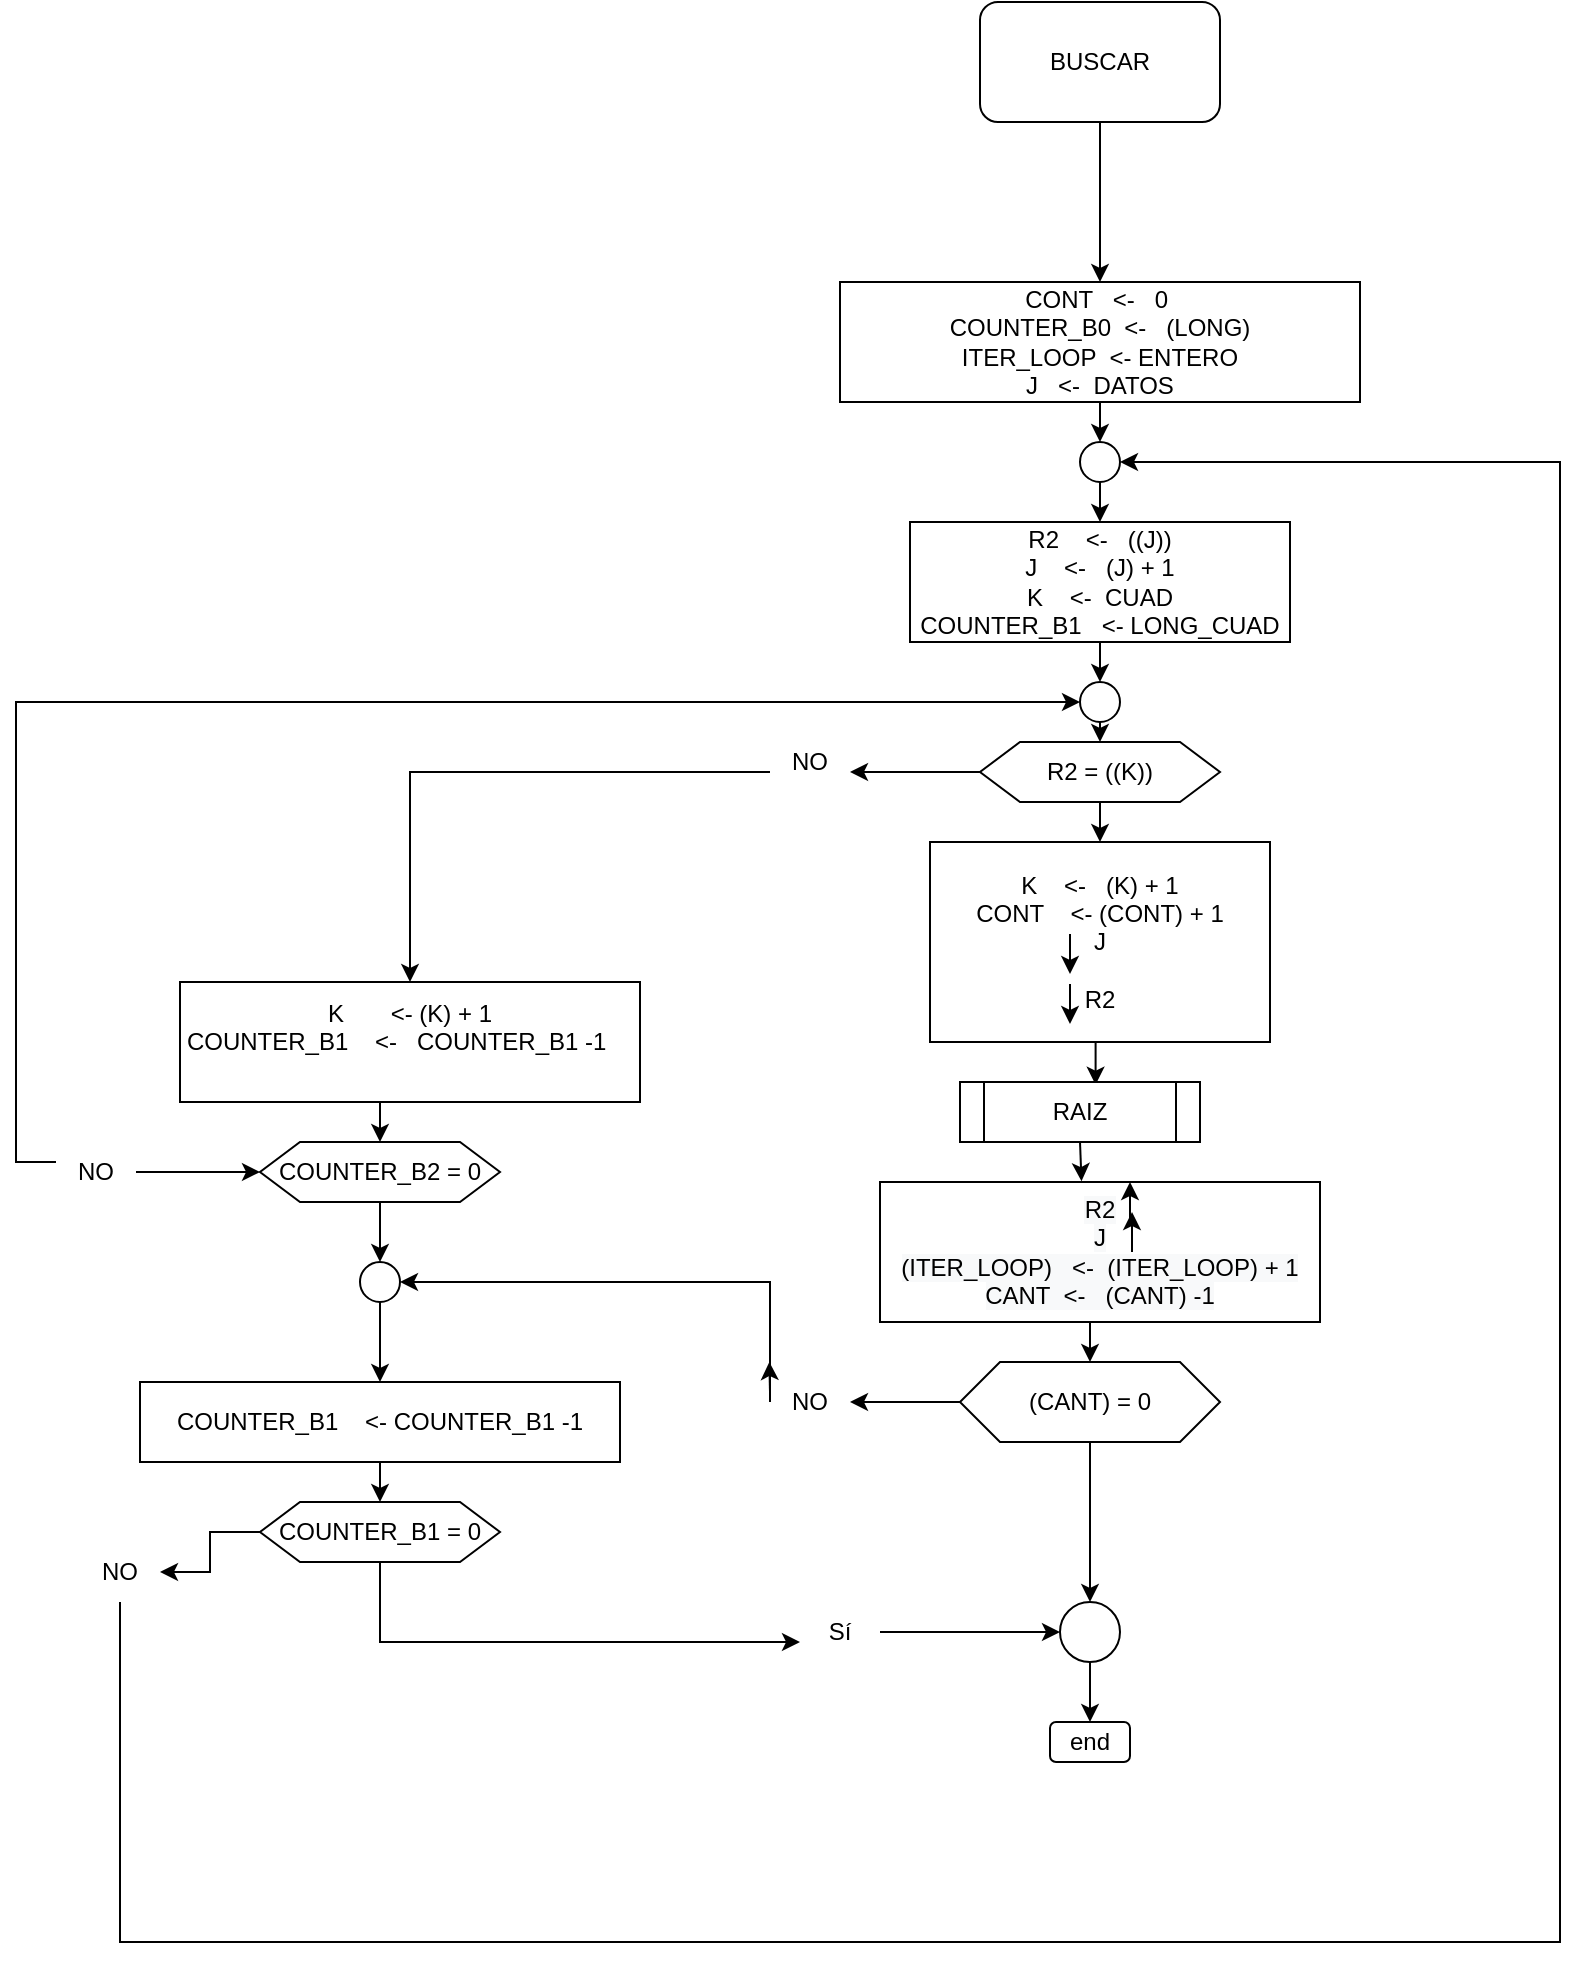 <mxfile version="14.2.9" type="device"><diagram id="iZ_ZYq0xXJVliPeZB-G1" name="Page-1"><mxGraphModel dx="682" dy="601" grid="1" gridSize="10" guides="1" tooltips="1" connect="1" arrows="1" fold="1" page="1" pageScale="1" pageWidth="850" pageHeight="1100" math="0" shadow="0"><root><mxCell id="0"/><mxCell id="1" parent="0"/><mxCell id="SLaoNvNGc2afRtoPaQx8-7" style="edgeStyle=orthogonalEdgeStyle;rounded=0;orthogonalLoop=1;jettySize=auto;html=1;exitX=0.5;exitY=1;exitDx=0;exitDy=0;entryX=0.5;entryY=0;entryDx=0;entryDy=0;" parent="1" source="SLaoNvNGc2afRtoPaQx8-1" target="SLaoNvNGc2afRtoPaQx8-2" edge="1"><mxGeometry relative="1" as="geometry"/></mxCell><mxCell id="SLaoNvNGc2afRtoPaQx8-1" value="BUSCAR" style="rounded=1;whiteSpace=wrap;html=1;" parent="1" vertex="1"><mxGeometry x="490" y="120" width="120" height="60" as="geometry"/></mxCell><mxCell id="SLaoNvNGc2afRtoPaQx8-2" value="CONT &amp;nbsp; &amp;lt;- &amp;nbsp; 0&amp;nbsp;&lt;br&gt;COUNTER_B0 &amp;nbsp;&amp;lt;- &amp;nbsp; (LONG)&lt;br&gt;ITER_LOOP &amp;nbsp;&amp;lt;- ENTERO&lt;br&gt;J &amp;nbsp; &amp;lt;- &amp;nbsp;DATOS" style="rounded=0;whiteSpace=wrap;html=1;" parent="1" vertex="1"><mxGeometry x="420" y="260" width="260" height="60" as="geometry"/></mxCell><mxCell id="SLaoNvNGc2afRtoPaQx8-50" style="edgeStyle=orthogonalEdgeStyle;rounded=0;orthogonalLoop=1;jettySize=auto;html=1;exitX=0.5;exitY=1;exitDx=0;exitDy=0;entryX=0.5;entryY=0;entryDx=0;entryDy=0;" parent="1" target="SLaoNvNGc2afRtoPaQx8-49" edge="1"><mxGeometry relative="1" as="geometry"><mxPoint x="550" y="560" as="sourcePoint"/></mxGeometry></mxCell><mxCell id="SLaoNvNGc2afRtoPaQx8-103" style="edgeStyle=orthogonalEdgeStyle;rounded=0;orthogonalLoop=1;jettySize=auto;html=1;exitX=0.5;exitY=1;exitDx=0;exitDy=0;entryX=0.5;entryY=0;entryDx=0;entryDy=0;" parent="1" source="SLaoNvNGc2afRtoPaQx8-48" target="SLaoNvNGc2afRtoPaQx8-98" edge="1"><mxGeometry relative="1" as="geometry"/></mxCell><mxCell id="SLaoNvNGc2afRtoPaQx8-48" value="&lt;span&gt;R2 &amp;nbsp; &amp;nbsp;&amp;lt;- &amp;nbsp; ((J))&lt;br&gt;J &amp;nbsp; &amp;nbsp;&amp;lt;- &amp;nbsp; (J) + 1&lt;br&gt;K &amp;nbsp; &amp;nbsp;&amp;lt;- &amp;nbsp;CUAD&lt;br&gt;COUNTER_B1 &amp;nbsp; &amp;lt;- LONG_CUAD&lt;br&gt;&lt;/span&gt;" style="rounded=0;whiteSpace=wrap;html=1;" parent="1" vertex="1"><mxGeometry x="455" y="380" width="190" height="60" as="geometry"/></mxCell><mxCell id="SLaoNvNGc2afRtoPaQx8-52" style="edgeStyle=orthogonalEdgeStyle;rounded=0;orthogonalLoop=1;jettySize=auto;html=1;exitX=0.5;exitY=1;exitDx=0;exitDy=0;entryX=0.5;entryY=0;entryDx=0;entryDy=0;" parent="1" source="SLaoNvNGc2afRtoPaQx8-49" edge="1"><mxGeometry relative="1" as="geometry"><mxPoint x="550" y="640" as="targetPoint"/></mxGeometry></mxCell><mxCell id="SLaoNvNGc2afRtoPaQx8-109" style="edgeStyle=orthogonalEdgeStyle;rounded=0;orthogonalLoop=1;jettySize=auto;html=1;exitX=0.5;exitY=1;exitDx=0;exitDy=0;entryX=0.565;entryY=0.045;entryDx=0;entryDy=0;entryPerimeter=0;" parent="1" source="SLaoNvNGc2afRtoPaQx8-49" target="SLaoNvNGc2afRtoPaQx8-108" edge="1"><mxGeometry relative="1" as="geometry"/></mxCell><mxCell id="SLaoNvNGc2afRtoPaQx8-49" value="K &amp;nbsp; &amp;nbsp;&amp;lt;- &amp;nbsp; (K) + 1&lt;br&gt;CONT &amp;nbsp; &amp;nbsp;&amp;lt;- (CONT) + 1&lt;br&gt;J&lt;br&gt;&lt;br&gt;R2" style="rounded=0;whiteSpace=wrap;html=1;" parent="1" vertex="1"><mxGeometry x="465" y="540" width="170" height="100" as="geometry"/></mxCell><mxCell id="SLaoNvNGc2afRtoPaQx8-116" style="edgeStyle=orthogonalEdgeStyle;rounded=0;orthogonalLoop=1;jettySize=auto;html=1;" parent="1" source="SLaoNvNGc2afRtoPaQx8-54" target="SLaoNvNGc2afRtoPaQx8-61" edge="1"><mxGeometry relative="1" as="geometry"/></mxCell><mxCell id="SLaoNvNGc2afRtoPaQx8-157" style="edgeStyle=orthogonalEdgeStyle;rounded=0;orthogonalLoop=1;jettySize=auto;html=1;exitX=0;exitY=0.5;exitDx=0;exitDy=0;entryX=1;entryY=0.5;entryDx=0;entryDy=0;" parent="1" source="SLaoNvNGc2afRtoPaQx8-54" target="SLaoNvNGc2afRtoPaQx8-131" edge="1"><mxGeometry relative="1" as="geometry"/></mxCell><mxCell id="SLaoNvNGc2afRtoPaQx8-54" value="(CANT) = 0" style="shape=hexagon;perimeter=hexagonPerimeter2;whiteSpace=wrap;html=1;fixedSize=1;" parent="1" vertex="1"><mxGeometry x="480" y="800" width="130" height="40" as="geometry"/></mxCell><mxCell id="SLaoNvNGc2afRtoPaQx8-122" style="edgeStyle=orthogonalEdgeStyle;rounded=0;orthogonalLoop=1;jettySize=auto;html=1;exitX=0.5;exitY=1;exitDx=0;exitDy=0;entryX=0.5;entryY=0;entryDx=0;entryDy=0;" parent="1" source="SLaoNvNGc2afRtoPaQx8-61" target="SLaoNvNGc2afRtoPaQx8-119" edge="1"><mxGeometry relative="1" as="geometry"/></mxCell><mxCell id="SLaoNvNGc2afRtoPaQx8-61" value="" style="ellipse;whiteSpace=wrap;html=1;aspect=fixed;" parent="1" vertex="1"><mxGeometry x="530" y="920" width="30" height="30" as="geometry"/></mxCell><mxCell id="SLaoNvNGc2afRtoPaQx8-95" style="edgeStyle=orthogonalEdgeStyle;rounded=0;orthogonalLoop=1;jettySize=auto;html=1;exitX=0.5;exitY=1;exitDx=0;exitDy=0;entryX=0.5;entryY=0;entryDx=0;entryDy=0;" parent="1" source="SLaoNvNGc2afRtoPaQx8-90" target="SLaoNvNGc2afRtoPaQx8-48" edge="1"><mxGeometry relative="1" as="geometry"/></mxCell><mxCell id="SLaoNvNGc2afRtoPaQx8-90" value="" style="ellipse;whiteSpace=wrap;html=1;aspect=fixed;" parent="1" vertex="1"><mxGeometry x="540" y="340" width="20" height="20" as="geometry"/></mxCell><mxCell id="SLaoNvNGc2afRtoPaQx8-91" value="" style="endArrow=classic;html=1;exitX=0.5;exitY=1;exitDx=0;exitDy=0;" parent="1" source="SLaoNvNGc2afRtoPaQx8-2" target="SLaoNvNGc2afRtoPaQx8-90" edge="1"><mxGeometry width="50" height="50" relative="1" as="geometry"><mxPoint x="550" y="320" as="sourcePoint"/><mxPoint x="550" y="370" as="targetPoint"/></mxGeometry></mxCell><mxCell id="SLaoNvNGc2afRtoPaQx8-149" style="edgeStyle=orthogonalEdgeStyle;rounded=0;orthogonalLoop=1;jettySize=auto;html=1;exitX=0.5;exitY=1;exitDx=0;exitDy=0;entryX=0.5;entryY=0;entryDx=0;entryDy=0;" parent="1" source="SLaoNvNGc2afRtoPaQx8-98" target="SLaoNvNGc2afRtoPaQx8-104" edge="1"><mxGeometry relative="1" as="geometry"/></mxCell><mxCell id="SLaoNvNGc2afRtoPaQx8-98" value="" style="ellipse;whiteSpace=wrap;html=1;aspect=fixed;" parent="1" vertex="1"><mxGeometry x="540" y="460" width="20" height="20" as="geometry"/></mxCell><mxCell id="SLaoNvNGc2afRtoPaQx8-105" style="edgeStyle=orthogonalEdgeStyle;rounded=0;orthogonalLoop=1;jettySize=auto;html=1;exitX=0.5;exitY=1;exitDx=0;exitDy=0;entryX=0.5;entryY=0;entryDx=0;entryDy=0;" parent="1" source="SLaoNvNGc2afRtoPaQx8-104" target="SLaoNvNGc2afRtoPaQx8-49" edge="1"><mxGeometry relative="1" as="geometry"/></mxCell><mxCell id="SLaoNvNGc2afRtoPaQx8-139" style="edgeStyle=orthogonalEdgeStyle;rounded=0;orthogonalLoop=1;jettySize=auto;html=1;exitX=0;exitY=0.5;exitDx=0;exitDy=0;entryX=1;entryY=0.75;entryDx=0;entryDy=0;" parent="1" source="SLaoNvNGc2afRtoPaQx8-104" target="SLaoNvNGc2afRtoPaQx8-132" edge="1"><mxGeometry relative="1" as="geometry"/></mxCell><mxCell id="SLaoNvNGc2afRtoPaQx8-104" value="R2 = ((K))" style="shape=hexagon;perimeter=hexagonPerimeter2;whiteSpace=wrap;html=1;fixedSize=1;" parent="1" vertex="1"><mxGeometry x="490" y="490" width="120" height="30" as="geometry"/></mxCell><mxCell id="SLaoNvNGc2afRtoPaQx8-106" value="" style="endArrow=classic;html=1;" parent="1" edge="1"><mxGeometry width="50" height="50" relative="1" as="geometry"><mxPoint x="535" y="586" as="sourcePoint"/><mxPoint x="535" y="606" as="targetPoint"/><Array as="points"><mxPoint x="535" y="596"/><mxPoint x="535" y="586"/></Array></mxGeometry></mxCell><mxCell id="SLaoNvNGc2afRtoPaQx8-107" value="" style="endArrow=classic;html=1;" parent="1" edge="1"><mxGeometry width="50" height="50" relative="1" as="geometry"><mxPoint x="535" y="611" as="sourcePoint"/><mxPoint x="535" y="631" as="targetPoint"/><Array as="points"><mxPoint x="535" y="621"/></Array></mxGeometry></mxCell><mxCell id="SLaoNvNGc2afRtoPaQx8-111" style="edgeStyle=orthogonalEdgeStyle;rounded=0;orthogonalLoop=1;jettySize=auto;html=1;exitX=0.5;exitY=1;exitDx=0;exitDy=0;entryX=0.458;entryY=-0.006;entryDx=0;entryDy=0;entryPerimeter=0;" parent="1" source="SLaoNvNGc2afRtoPaQx8-108" target="SLaoNvNGc2afRtoPaQx8-110" edge="1"><mxGeometry relative="1" as="geometry"/></mxCell><mxCell id="SLaoNvNGc2afRtoPaQx8-108" value="RAIZ" style="shape=process;whiteSpace=wrap;html=1;backgroundOutline=1;" parent="1" vertex="1"><mxGeometry x="480" y="660" width="120" height="30" as="geometry"/></mxCell><mxCell id="SLaoNvNGc2afRtoPaQx8-115" style="edgeStyle=orthogonalEdgeStyle;rounded=0;orthogonalLoop=1;jettySize=auto;html=1;exitX=0.5;exitY=1;exitDx=0;exitDy=0;entryX=0.5;entryY=0;entryDx=0;entryDy=0;" parent="1" source="SLaoNvNGc2afRtoPaQx8-110" target="SLaoNvNGc2afRtoPaQx8-54" edge="1"><mxGeometry relative="1" as="geometry"/></mxCell><mxCell id="SLaoNvNGc2afRtoPaQx8-110" value="&lt;span style=&quot;color: rgb(0 , 0 , 0) ; font-family: &amp;#34;helvetica&amp;#34; ; font-size: 12px ; font-style: normal ; font-weight: normal ; letter-spacing: normal ; text-align: center ; text-indent: 0px ; text-transform: none ; word-spacing: 0px ; background-color: rgb(248 , 249 , 250) ; text-decoration: none ; display: inline ; float: none&quot;&gt;R2&lt;br&gt;J&lt;br&gt;(ITER_LOOP) &amp;nbsp; &amp;lt;- &amp;nbsp;(ITER_LOOP) + 1&lt;br&gt;CANT &amp;nbsp;&amp;lt;- &amp;nbsp; (CANT) -1&lt;br&gt;&lt;/span&gt;" style="rounded=0;whiteSpace=wrap;html=1;" parent="1" vertex="1"><mxGeometry x="440" y="710" width="220" height="70" as="geometry"/></mxCell><mxCell id="SLaoNvNGc2afRtoPaQx8-119" value="end" style="rounded=1;whiteSpace=wrap;html=1;" parent="1" vertex="1"><mxGeometry x="525" y="980" width="40" height="20" as="geometry"/></mxCell><mxCell id="SLaoNvNGc2afRtoPaQx8-124" style="edgeStyle=orthogonalEdgeStyle;rounded=0;orthogonalLoop=1;jettySize=auto;html=1;exitX=1;exitY=0.5;exitDx=0;exitDy=0;entryX=0;entryY=0.5;entryDx=0;entryDy=0;" parent="1" source="SLaoNvNGc2afRtoPaQx8-125" target="SLaoNvNGc2afRtoPaQx8-61" edge="1"><mxGeometry relative="1" as="geometry"/></mxCell><mxCell id="SLaoNvNGc2afRtoPaQx8-125" value="Sí" style="text;html=1;strokeColor=none;fillColor=none;align=center;verticalAlign=middle;whiteSpace=wrap;rounded=0;" parent="1" vertex="1"><mxGeometry x="400" y="925" width="40" height="20" as="geometry"/></mxCell><mxCell id="SLaoNvNGc2afRtoPaQx8-138" style="edgeStyle=orthogonalEdgeStyle;rounded=0;orthogonalLoop=1;jettySize=auto;html=1;exitX=0.5;exitY=1;exitDx=0;exitDy=0;entryX=0.5;entryY=0;entryDx=0;entryDy=0;" parent="1" source="SLaoNvNGc2afRtoPaQx8-127" target="SLaoNvNGc2afRtoPaQx8-128" edge="1"><mxGeometry relative="1" as="geometry"/></mxCell><mxCell id="SLaoNvNGc2afRtoPaQx8-127" value="K &amp;nbsp; &amp;nbsp; &amp;nbsp; &amp;lt;- (K) + 1&lt;br&gt;COUNTER_B1 &amp;nbsp; &amp;nbsp;&amp;lt;- &amp;nbsp; COUNTER_B1 -1 &amp;nbsp; &amp;nbsp; &amp;nbsp;" style="rounded=0;whiteSpace=wrap;html=1;" parent="1" vertex="1"><mxGeometry x="90" y="610" width="230" height="60" as="geometry"/></mxCell><mxCell id="SLaoNvNGc2afRtoPaQx8-150" style="edgeStyle=orthogonalEdgeStyle;rounded=0;orthogonalLoop=1;jettySize=auto;html=1;entryX=0.5;entryY=0;entryDx=0;entryDy=0;" parent="1" source="SLaoNvNGc2afRtoPaQx8-147" target="SLaoNvNGc2afRtoPaQx8-129" edge="1"><mxGeometry relative="1" as="geometry"/></mxCell><mxCell id="SLaoNvNGc2afRtoPaQx8-128" value="COUNTER_B2 = 0" style="shape=hexagon;perimeter=hexagonPerimeter2;whiteSpace=wrap;html=1;fixedSize=1;" parent="1" vertex="1"><mxGeometry x="130" y="690" width="120" height="30" as="geometry"/></mxCell><mxCell id="SLaoNvNGc2afRtoPaQx8-136" style="edgeStyle=orthogonalEdgeStyle;rounded=0;orthogonalLoop=1;jettySize=auto;html=1;exitX=0.5;exitY=1;exitDx=0;exitDy=0;entryX=0.5;entryY=0;entryDx=0;entryDy=0;" parent="1" source="SLaoNvNGc2afRtoPaQx8-129" target="SLaoNvNGc2afRtoPaQx8-130" edge="1"><mxGeometry relative="1" as="geometry"/></mxCell><mxCell id="SLaoNvNGc2afRtoPaQx8-129" value="COUNTER_B1 &amp;nbsp; &amp;nbsp;&amp;lt;- COUNTER_B1 -1" style="rounded=0;whiteSpace=wrap;html=1;" parent="1" vertex="1"><mxGeometry x="70" y="810" width="240" height="40" as="geometry"/></mxCell><mxCell id="SLaoNvNGc2afRtoPaQx8-135" style="edgeStyle=orthogonalEdgeStyle;rounded=0;orthogonalLoop=1;jettySize=auto;html=1;exitX=0.5;exitY=1;exitDx=0;exitDy=0;entryX=0;entryY=0.75;entryDx=0;entryDy=0;" parent="1" source="SLaoNvNGc2afRtoPaQx8-130" target="SLaoNvNGc2afRtoPaQx8-125" edge="1"><mxGeometry relative="1" as="geometry"/></mxCell><mxCell id="SLaoNvNGc2afRtoPaQx8-161" style="edgeStyle=orthogonalEdgeStyle;rounded=0;orthogonalLoop=1;jettySize=auto;html=1;exitX=0;exitY=0.5;exitDx=0;exitDy=0;entryX=1;entryY=0.5;entryDx=0;entryDy=0;" parent="1" source="SLaoNvNGc2afRtoPaQx8-130" target="SLaoNvNGc2afRtoPaQx8-134" edge="1"><mxGeometry relative="1" as="geometry"/></mxCell><mxCell id="SLaoNvNGc2afRtoPaQx8-130" value="COUNTER_B1 = 0" style="shape=hexagon;perimeter=hexagonPerimeter2;whiteSpace=wrap;html=1;fixedSize=1;" parent="1" vertex="1"><mxGeometry x="130" y="870" width="120" height="30" as="geometry"/></mxCell><mxCell id="SLaoNvNGc2afRtoPaQx8-158" style="edgeStyle=orthogonalEdgeStyle;rounded=0;orthogonalLoop=1;jettySize=auto;html=1;exitX=0;exitY=0.5;exitDx=0;exitDy=0;entryX=1;entryY=0.5;entryDx=0;entryDy=0;" parent="1" source="SLaoNvNGc2afRtoPaQx8-131" target="SLaoNvNGc2afRtoPaQx8-147" edge="1"><mxGeometry relative="1" as="geometry"><Array as="points"><mxPoint x="385" y="760"/></Array></mxGeometry></mxCell><mxCell id="SLaoNvNGc2afRtoPaQx8-162" style="edgeStyle=orthogonalEdgeStyle;rounded=0;orthogonalLoop=1;jettySize=auto;html=1;exitX=0;exitY=0.25;exitDx=0;exitDy=0;" parent="1" source="SLaoNvNGc2afRtoPaQx8-131" edge="1"><mxGeometry relative="1" as="geometry"><mxPoint x="384.667" y="800" as="targetPoint"/></mxGeometry></mxCell><mxCell id="SLaoNvNGc2afRtoPaQx8-131" value="NO" style="text;html=1;strokeColor=none;fillColor=none;align=center;verticalAlign=middle;whiteSpace=wrap;rounded=0;" parent="1" vertex="1"><mxGeometry x="385" y="810" width="40" height="20" as="geometry"/></mxCell><mxCell id="SLaoNvNGc2afRtoPaQx8-140" style="edgeStyle=orthogonalEdgeStyle;rounded=0;orthogonalLoop=1;jettySize=auto;html=1;exitX=0;exitY=0.75;exitDx=0;exitDy=0;" parent="1" source="SLaoNvNGc2afRtoPaQx8-132" target="SLaoNvNGc2afRtoPaQx8-127" edge="1"><mxGeometry relative="1" as="geometry"/></mxCell><mxCell id="SLaoNvNGc2afRtoPaQx8-132" value="NO" style="text;html=1;strokeColor=none;fillColor=none;align=center;verticalAlign=middle;whiteSpace=wrap;rounded=0;" parent="1" vertex="1"><mxGeometry x="385" y="490" width="40" height="20" as="geometry"/></mxCell><mxCell id="SLaoNvNGc2afRtoPaQx8-146" style="edgeStyle=orthogonalEdgeStyle;rounded=0;orthogonalLoop=1;jettySize=auto;html=1;exitX=1;exitY=0.5;exitDx=0;exitDy=0;entryX=0;entryY=0.5;entryDx=0;entryDy=0;" parent="1" source="SLaoNvNGc2afRtoPaQx8-133" target="SLaoNvNGc2afRtoPaQx8-128" edge="1"><mxGeometry relative="1" as="geometry"/></mxCell><mxCell id="SLaoNvNGc2afRtoPaQx8-165" style="edgeStyle=orthogonalEdgeStyle;rounded=0;orthogonalLoop=1;jettySize=auto;html=1;exitX=0;exitY=0.25;exitDx=0;exitDy=0;entryX=0;entryY=0.5;entryDx=0;entryDy=0;" parent="1" source="SLaoNvNGc2afRtoPaQx8-133" target="SLaoNvNGc2afRtoPaQx8-98" edge="1"><mxGeometry relative="1" as="geometry"/></mxCell><mxCell id="SLaoNvNGc2afRtoPaQx8-133" value="NO" style="text;html=1;strokeColor=none;fillColor=none;align=center;verticalAlign=middle;whiteSpace=wrap;rounded=0;" parent="1" vertex="1"><mxGeometry x="28" y="695" width="40" height="20" as="geometry"/></mxCell><mxCell id="SLaoNvNGc2afRtoPaQx8-166" style="edgeStyle=orthogonalEdgeStyle;rounded=0;orthogonalLoop=1;jettySize=auto;html=1;exitX=0.5;exitY=1;exitDx=0;exitDy=0;entryX=1;entryY=0.5;entryDx=0;entryDy=0;" parent="1" source="SLaoNvNGc2afRtoPaQx8-134" target="SLaoNvNGc2afRtoPaQx8-90" edge="1"><mxGeometry relative="1" as="geometry"><Array as="points"><mxPoint x="60" y="1090"/><mxPoint x="780" y="1090"/><mxPoint x="780" y="350"/></Array></mxGeometry></mxCell><mxCell id="SLaoNvNGc2afRtoPaQx8-134" value="NO" style="text;html=1;strokeColor=none;fillColor=none;align=center;verticalAlign=middle;whiteSpace=wrap;rounded=0;" parent="1" vertex="1"><mxGeometry x="40" y="890" width="40" height="30" as="geometry"/></mxCell><mxCell id="SLaoNvNGc2afRtoPaQx8-147" value="" style="ellipse;whiteSpace=wrap;html=1;aspect=fixed;" parent="1" vertex="1"><mxGeometry x="180" y="750" width="20" height="20" as="geometry"/></mxCell><mxCell id="SLaoNvNGc2afRtoPaQx8-156" style="edgeStyle=orthogonalEdgeStyle;rounded=0;orthogonalLoop=1;jettySize=auto;html=1;entryX=0.5;entryY=0;entryDx=0;entryDy=0;" parent="1" source="SLaoNvNGc2afRtoPaQx8-128" target="SLaoNvNGc2afRtoPaQx8-147" edge="1"><mxGeometry relative="1" as="geometry"><mxPoint x="190" y="720" as="sourcePoint"/><mxPoint x="190" y="810" as="targetPoint"/></mxGeometry></mxCell><mxCell id="SLaoNvNGc2afRtoPaQx8-168" value="" style="endArrow=classic;html=1;" parent="1" edge="1"><mxGeometry width="50" height="50" relative="1" as="geometry"><mxPoint x="565" y="730" as="sourcePoint"/><mxPoint x="565" y="710" as="targetPoint"/></mxGeometry></mxCell><mxCell id="SLaoNvNGc2afRtoPaQx8-169" value="" style="endArrow=classic;html=1;" parent="1" edge="1"><mxGeometry width="50" height="50" relative="1" as="geometry"><mxPoint x="566" y="745" as="sourcePoint"/><mxPoint x="566" y="725" as="targetPoint"/></mxGeometry></mxCell></root></mxGraphModel></diagram></mxfile>